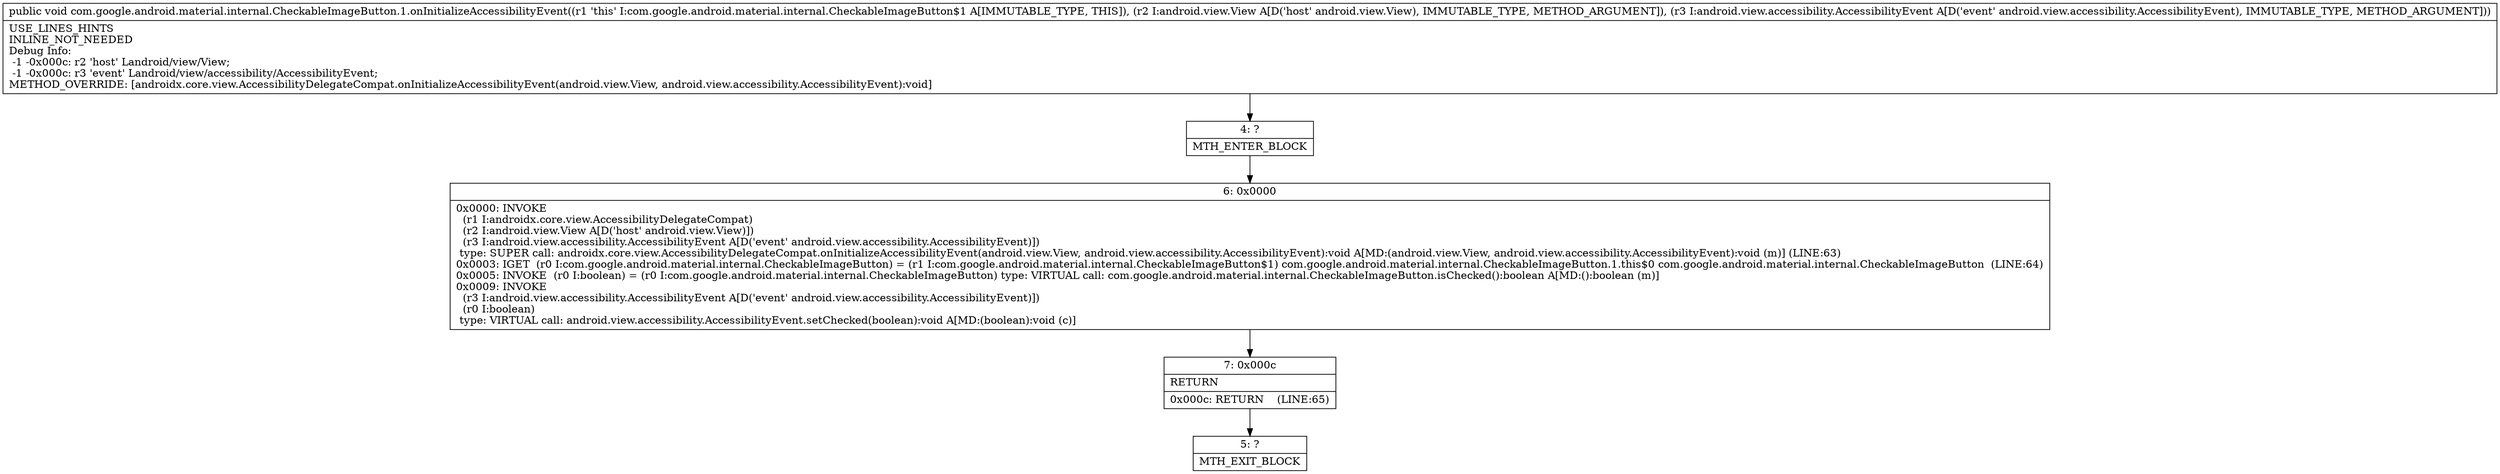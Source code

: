 digraph "CFG forcom.google.android.material.internal.CheckableImageButton.1.onInitializeAccessibilityEvent(Landroid\/view\/View;Landroid\/view\/accessibility\/AccessibilityEvent;)V" {
Node_4 [shape=record,label="{4\:\ ?|MTH_ENTER_BLOCK\l}"];
Node_6 [shape=record,label="{6\:\ 0x0000|0x0000: INVOKE  \l  (r1 I:androidx.core.view.AccessibilityDelegateCompat)\l  (r2 I:android.view.View A[D('host' android.view.View)])\l  (r3 I:android.view.accessibility.AccessibilityEvent A[D('event' android.view.accessibility.AccessibilityEvent)])\l type: SUPER call: androidx.core.view.AccessibilityDelegateCompat.onInitializeAccessibilityEvent(android.view.View, android.view.accessibility.AccessibilityEvent):void A[MD:(android.view.View, android.view.accessibility.AccessibilityEvent):void (m)] (LINE:63)\l0x0003: IGET  (r0 I:com.google.android.material.internal.CheckableImageButton) = (r1 I:com.google.android.material.internal.CheckableImageButton$1) com.google.android.material.internal.CheckableImageButton.1.this$0 com.google.android.material.internal.CheckableImageButton  (LINE:64)\l0x0005: INVOKE  (r0 I:boolean) = (r0 I:com.google.android.material.internal.CheckableImageButton) type: VIRTUAL call: com.google.android.material.internal.CheckableImageButton.isChecked():boolean A[MD:():boolean (m)]\l0x0009: INVOKE  \l  (r3 I:android.view.accessibility.AccessibilityEvent A[D('event' android.view.accessibility.AccessibilityEvent)])\l  (r0 I:boolean)\l type: VIRTUAL call: android.view.accessibility.AccessibilityEvent.setChecked(boolean):void A[MD:(boolean):void (c)]\l}"];
Node_7 [shape=record,label="{7\:\ 0x000c|RETURN\l|0x000c: RETURN    (LINE:65)\l}"];
Node_5 [shape=record,label="{5\:\ ?|MTH_EXIT_BLOCK\l}"];
MethodNode[shape=record,label="{public void com.google.android.material.internal.CheckableImageButton.1.onInitializeAccessibilityEvent((r1 'this' I:com.google.android.material.internal.CheckableImageButton$1 A[IMMUTABLE_TYPE, THIS]), (r2 I:android.view.View A[D('host' android.view.View), IMMUTABLE_TYPE, METHOD_ARGUMENT]), (r3 I:android.view.accessibility.AccessibilityEvent A[D('event' android.view.accessibility.AccessibilityEvent), IMMUTABLE_TYPE, METHOD_ARGUMENT]))  | USE_LINES_HINTS\lINLINE_NOT_NEEDED\lDebug Info:\l  \-1 \-0x000c: r2 'host' Landroid\/view\/View;\l  \-1 \-0x000c: r3 'event' Landroid\/view\/accessibility\/AccessibilityEvent;\lMETHOD_OVERRIDE: [androidx.core.view.AccessibilityDelegateCompat.onInitializeAccessibilityEvent(android.view.View, android.view.accessibility.AccessibilityEvent):void]\l}"];
MethodNode -> Node_4;Node_4 -> Node_6;
Node_6 -> Node_7;
Node_7 -> Node_5;
}


